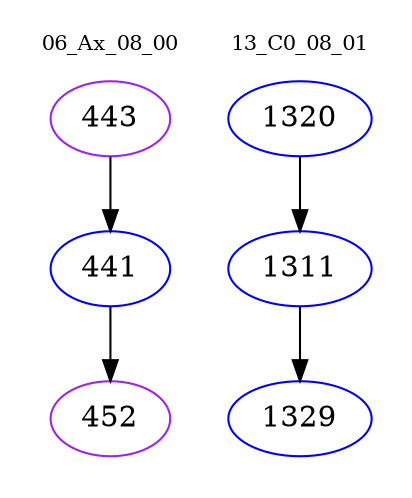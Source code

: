 digraph{
subgraph cluster_0 {
color = white
label = "06_Ax_08_00";
fontsize=10;
T0_443 [label="443", color="purple"]
T0_443 -> T0_441 [color="black"]
T0_441 [label="441", color="blue"]
T0_441 -> T0_452 [color="black"]
T0_452 [label="452", color="purple"]
}
subgraph cluster_1 {
color = white
label = "13_C0_08_01";
fontsize=10;
T1_1320 [label="1320", color="blue"]
T1_1320 -> T1_1311 [color="black"]
T1_1311 [label="1311", color="blue"]
T1_1311 -> T1_1329 [color="black"]
T1_1329 [label="1329", color="blue"]
}
}
